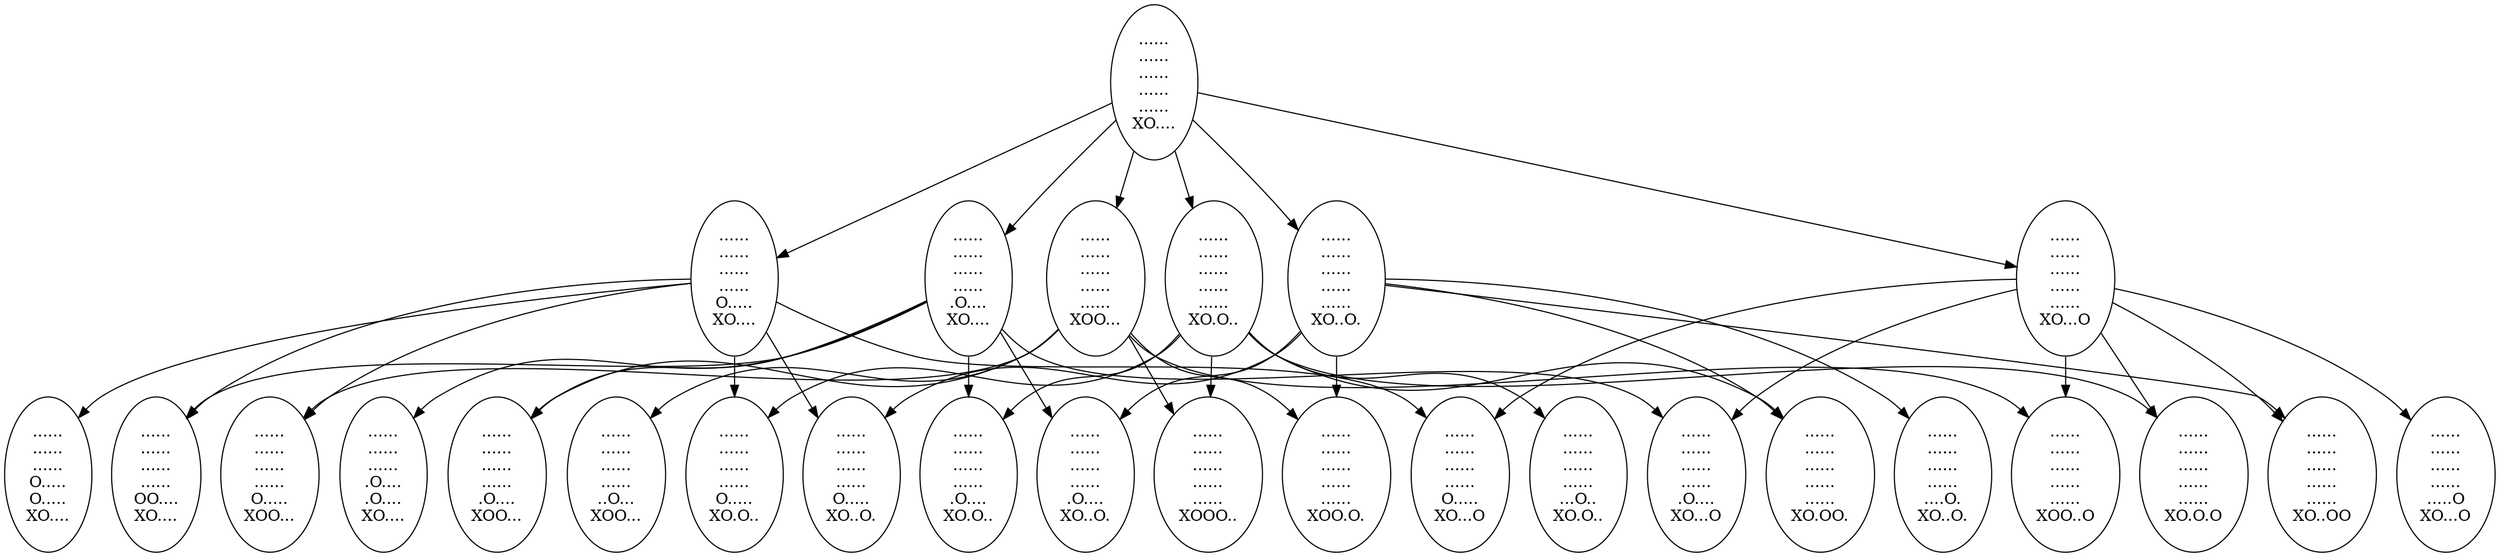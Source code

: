 digraph G {
"......
......
......
......
......
XO....
" -> "......
......
......
......
O.....
XO....
";
"......
......
......
......
......
XO....
" -> "......
......
......
......
.O....
XO....
";
"......
......
......
......
......
XO....
" -> "......
......
......
......
......
XOO...
";
"......
......
......
......
......
XO....
" -> "......
......
......
......
......
XO.O..
";
"......
......
......
......
......
XO....
" -> "......
......
......
......
......
XO..O.
";
"......
......
......
......
......
XO....
" -> "......
......
......
......
......
XO...O
";
"......
......
......
......
O.....
XO....
" -> "......
......
......
O.....
O.....
XO....
";
"......
......
......
......
O.....
XO....
" -> "......
......
......
......
OO....
XO....
";
"......
......
......
......
O.....
XO....
" -> "......
......
......
......
O.....
XOO...
";
"......
......
......
......
O.....
XO....
" -> "......
......
......
......
O.....
XO.O..
";
"......
......
......
......
O.....
XO....
" -> "......
......
......
......
O.....
XO..O.
";
"......
......
......
......
O.....
XO....
" -> "......
......
......
......
O.....
XO...O
";
"......
......
......
......
.O....
XO....
" -> "......
......
......
......
OO....
XO....
";
"......
......
......
......
.O....
XO....
" -> "......
......
......
.O....
.O....
XO....
";
"......
......
......
......
.O....
XO....
" -> "......
......
......
......
.O....
XOO...
";
"......
......
......
......
.O....
XO....
" -> "......
......
......
......
.O....
XO.O..
";
"......
......
......
......
.O....
XO....
" -> "......
......
......
......
.O....
XO..O.
";
"......
......
......
......
.O....
XO....
" -> "......
......
......
......
.O....
XO...O
";
"......
......
......
......
......
XOO...
" -> "......
......
......
......
O.....
XOO...
";
"......
......
......
......
......
XOO...
" -> "......
......
......
......
.O....
XOO...
";
"......
......
......
......
......
XOO...
" -> "......
......
......
......
..O...
XOO...
";
"......
......
......
......
......
XOO...
" -> "......
......
......
......
......
XOOO..
";
"......
......
......
......
......
XOO...
" -> "......
......
......
......
......
XOO.O.
";
"......
......
......
......
......
XOO...
" -> "......
......
......
......
......
XOO..O
";
"......
......
......
......
......
XO.O..
" -> "......
......
......
......
O.....
XO.O..
";
"......
......
......
......
......
XO.O..
" -> "......
......
......
......
.O....
XO.O..
";
"......
......
......
......
......
XO.O..
" -> "......
......
......
......
......
XOOO..
";
"......
......
......
......
......
XO.O..
" -> "......
......
......
......
...O..
XO.O..
";
"......
......
......
......
......
XO.O..
" -> "......
......
......
......
......
XO.OO.
";
"......
......
......
......
......
XO.O..
" -> "......
......
......
......
......
XO.O.O
";
"......
......
......
......
......
XO..O.
" -> "......
......
......
......
O.....
XO..O.
";
"......
......
......
......
......
XO..O.
" -> "......
......
......
......
.O....
XO..O.
";
"......
......
......
......
......
XO..O.
" -> "......
......
......
......
......
XOO.O.
";
"......
......
......
......
......
XO..O.
" -> "......
......
......
......
......
XO.OO.
";
"......
......
......
......
......
XO..O.
" -> "......
......
......
......
....O.
XO..O.
";
"......
......
......
......
......
XO..O.
" -> "......
......
......
......
......
XO..OO
";
"......
......
......
......
......
XO...O
" -> "......
......
......
......
O.....
XO...O
";
"......
......
......
......
......
XO...O
" -> "......
......
......
......
.O....
XO...O
";
"......
......
......
......
......
XO...O
" -> "......
......
......
......
......
XOO..O
";
"......
......
......
......
......
XO...O
" -> "......
......
......
......
......
XO.O.O
";
"......
......
......
......
......
XO...O
" -> "......
......
......
......
......
XO..OO
";
"......
......
......
......
......
XO...O
" -> "......
......
......
......
.....O
XO...O
";
}